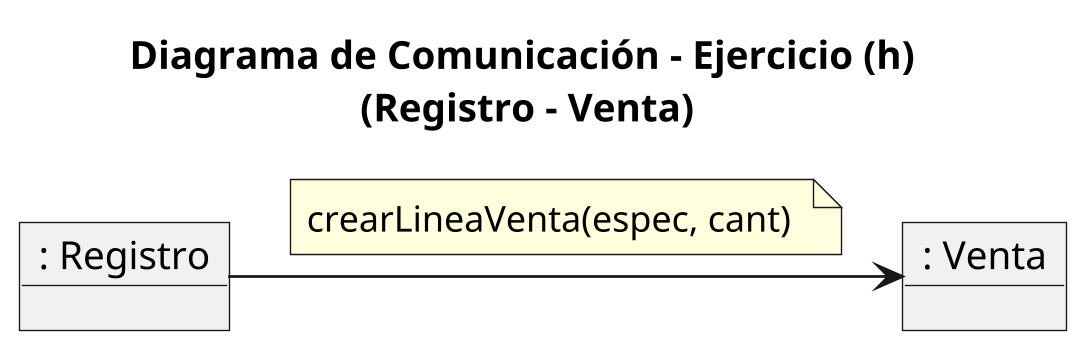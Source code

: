 @startuml Collaboration Diagram

title Diagrama de Comunicación - Ejercicio (h)\n (Registro - Venta) 

scale 1080*1080

object ": Registro" as R
object ": Venta" as V 

R -r-> V
note on link
  crearLineaVenta(espec, cant) 
end note

/'Se provee una vista "High Level"; abstracción 
a la interacción de las dos clases. 
Se respeta el planteamiento del ejercicio.'/

/'Se omite enumeración del mensaje.'/

@enduml